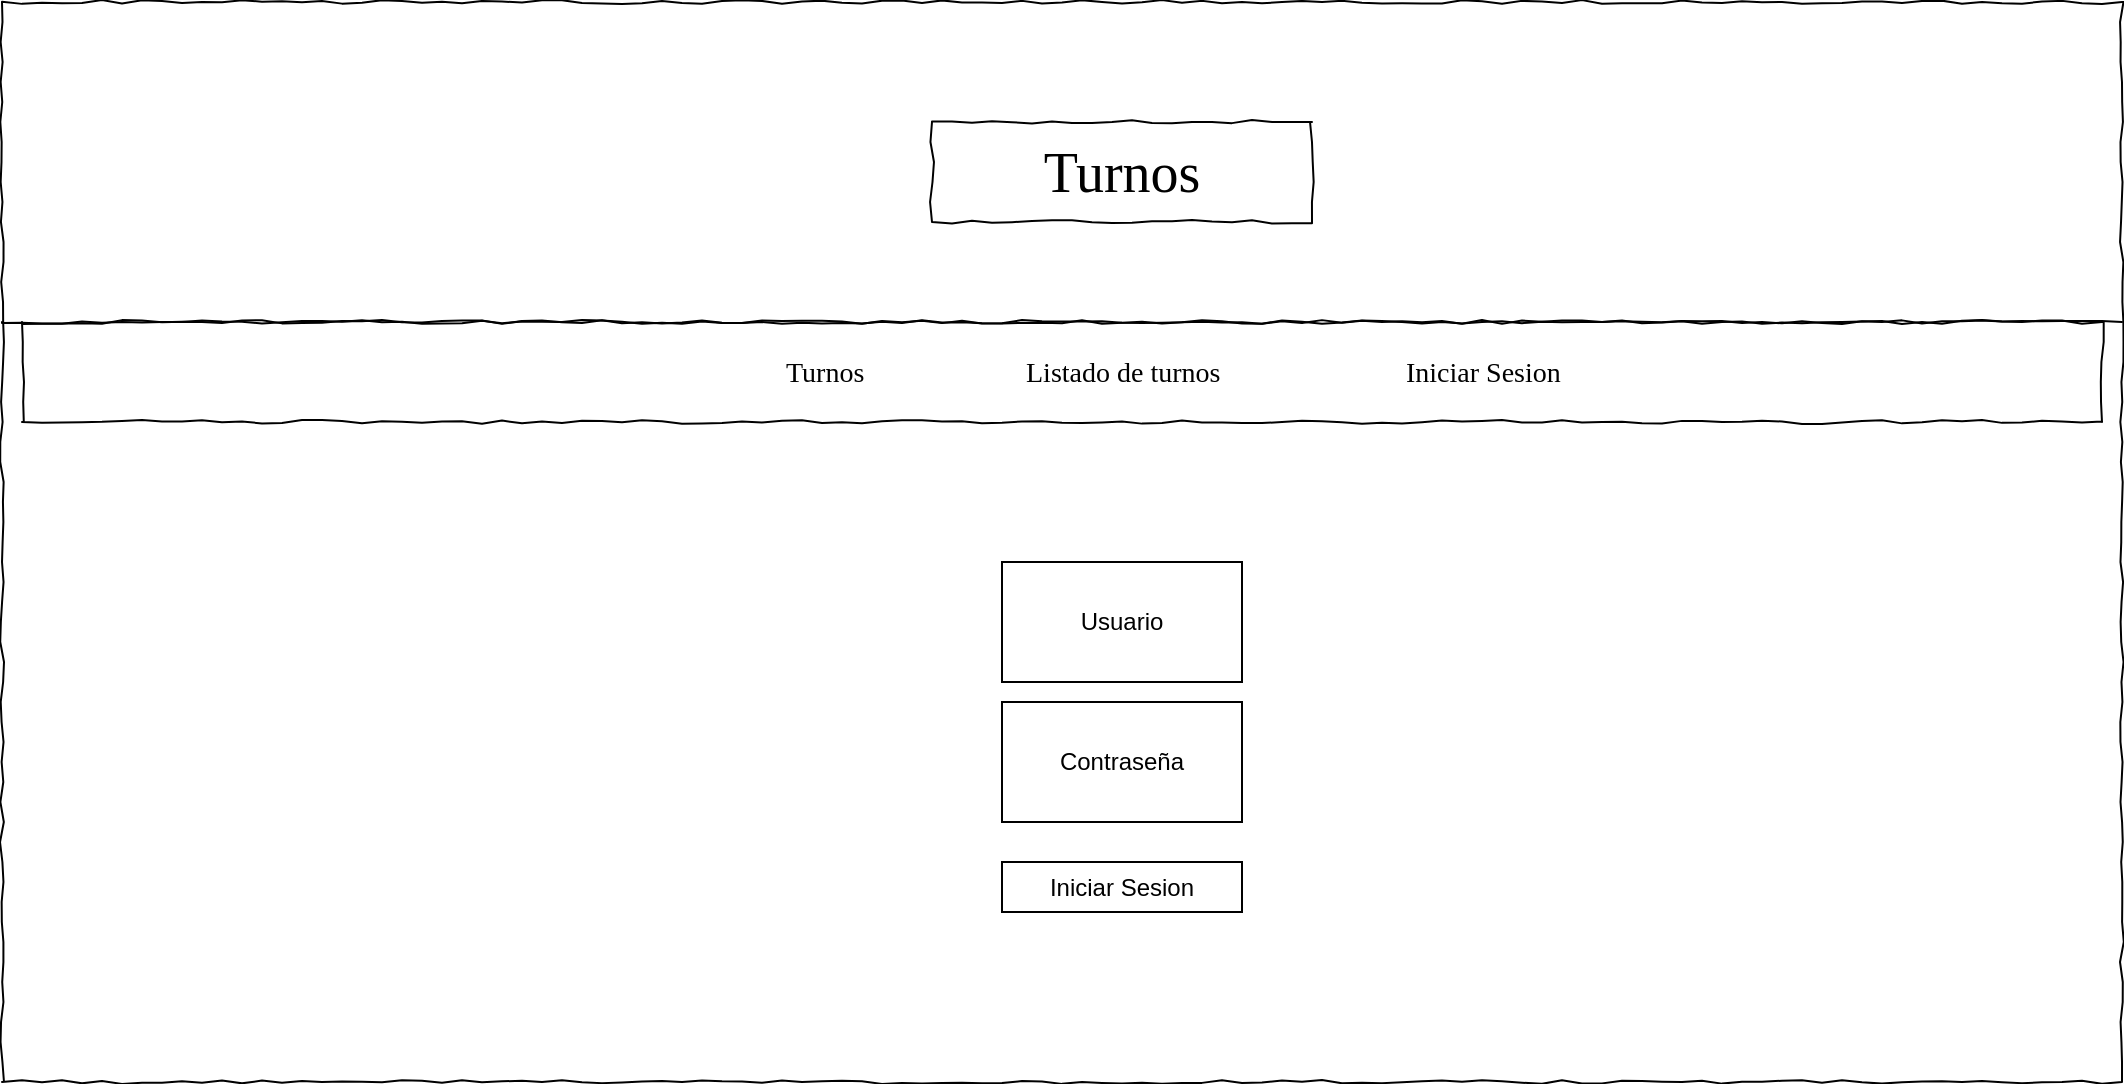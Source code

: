 <mxfile version="20.2.1" type="device"><diagram name="Page-1" id="03018318-947c-dd8e-b7a3-06fadd420f32"><mxGraphModel dx="982" dy="482" grid="1" gridSize="10" guides="1" tooltips="1" connect="1" arrows="1" fold="1" page="1" pageScale="1" pageWidth="1100" pageHeight="850" background="none" math="0" shadow="0"><root><mxCell id="0"/><mxCell id="1" parent="0"/><mxCell id="677b7b8949515195-1" value="" style="whiteSpace=wrap;html=1;rounded=0;shadow=0;labelBackgroundColor=none;strokeColor=#000000;strokeWidth=1;fillColor=none;fontFamily=Verdana;fontSize=12;fontColor=#000000;align=center;comic=1;" parent="1" vertex="1"><mxGeometry x="20" width="1060" height="540" as="geometry"/></mxCell><mxCell id="677b7b8949515195-2" value="Turnos" style="whiteSpace=wrap;html=1;rounded=0;shadow=0;labelBackgroundColor=none;strokeWidth=1;fontFamily=Verdana;fontSize=28;align=center;comic=1;" parent="1" vertex="1"><mxGeometry x="485" y="60" width="190" height="50" as="geometry"/></mxCell><mxCell id="677b7b8949515195-9" value="" style="line;strokeWidth=1;html=1;rounded=0;shadow=0;labelBackgroundColor=none;fillColor=none;fontFamily=Verdana;fontSize=14;fontColor=#000000;align=center;comic=1;" parent="1" vertex="1"><mxGeometry x="20" y="140" width="1060" height="40" as="geometry"/></mxCell><mxCell id="677b7b8949515195-10" value="" style="whiteSpace=wrap;html=1;rounded=0;shadow=0;labelBackgroundColor=none;strokeWidth=1;fillColor=none;fontFamily=Verdana;fontSize=12;align=center;comic=1;" parent="1" vertex="1"><mxGeometry x="30" y="160" width="1040" height="50" as="geometry"/></mxCell><mxCell id="677b7b8949515195-11" value="Turnos" style="text;html=1;points=[];align=left;verticalAlign=top;spacingTop=-4;fontSize=14;fontFamily=Verdana" parent="1" vertex="1"><mxGeometry x="410" y="175" width="60" height="20" as="geometry"/></mxCell><mxCell id="677b7b8949515195-12" value="Listado de turnos" style="text;html=1;points=[];align=left;verticalAlign=top;spacingTop=-4;fontSize=14;fontFamily=Verdana" parent="1" vertex="1"><mxGeometry x="530" y="175" width="60" height="20" as="geometry"/></mxCell><mxCell id="677b7b8949515195-13" value="Iniciar Sesion" style="text;html=1;points=[];align=left;verticalAlign=top;spacingTop=-4;fontSize=14;fontFamily=Verdana" parent="1" vertex="1"><mxGeometry x="720" y="175" width="60" height="20" as="geometry"/></mxCell><mxCell id="8aA_GIJX6wgYxvVw8OUR-16" value="Usuario" style="rounded=0;whiteSpace=wrap;html=1;" vertex="1" parent="1"><mxGeometry x="520" y="280" width="120" height="60" as="geometry"/></mxCell><mxCell id="8aA_GIJX6wgYxvVw8OUR-17" value="Contraseña" style="rounded=0;whiteSpace=wrap;html=1;" vertex="1" parent="1"><mxGeometry x="520" y="350" width="120" height="60" as="geometry"/></mxCell><mxCell id="8aA_GIJX6wgYxvVw8OUR-19" value="Iniciar Sesion" style="rounded=0;whiteSpace=wrap;html=1;" vertex="1" parent="1"><mxGeometry x="520" y="430" width="120" height="25" as="geometry"/></mxCell></root></mxGraphModel></diagram></mxfile>